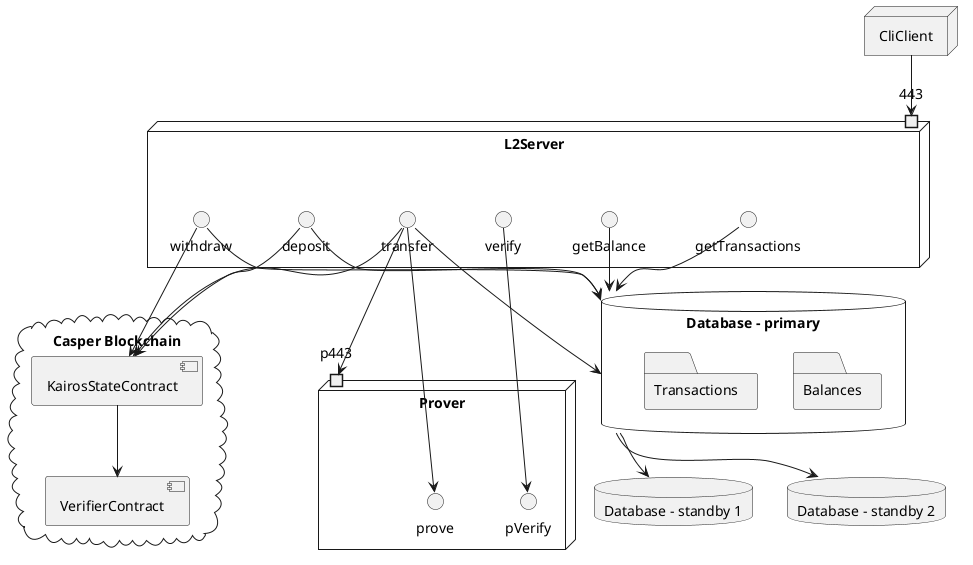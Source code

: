 @startuml
node "CliClient" {
}

node "L2Server" {
  port 443
  () "deposit"
  () "withdraw"
  () "transfer"
  () "verify"
  () "getBalance"
  () "getTransactions"
}

node "Prover" {
  port p443
  () "prove"
  () "pVerify"
}

database "Database - primary" {
  folder "Balances" {
  }
  folder "Transactions" {
  }
}
database "Database - standby 1" {
}
database "Database - standby 2" {
}
cloud "Casper Blockchain" {
  [VerifierContract]
  [KairosStateContract]
}

"CliClient" --> "443"

"transfer" --> "p443"
"transfer"  --> "prove"
"transfer"  --> "Database - primary"
"transfer"  --> "KairosStateContract"


"deposit"  --> "KairosStateContract"
"deposit"  --> "Database - primary"

"withdraw"  --> "KairosStateContract"
"withdraw"  --> "Database - primary"

"verify" --> "pVerify"

"getBalance"  --> "Database - primary"

"getTransactions"  --> "Database - primary"

"Database - primary" --> "Database - standby 1"
"Database - primary" --> "Database - standby 2"

"KairosStateContract" --> "VerifierContract"
@enduml
